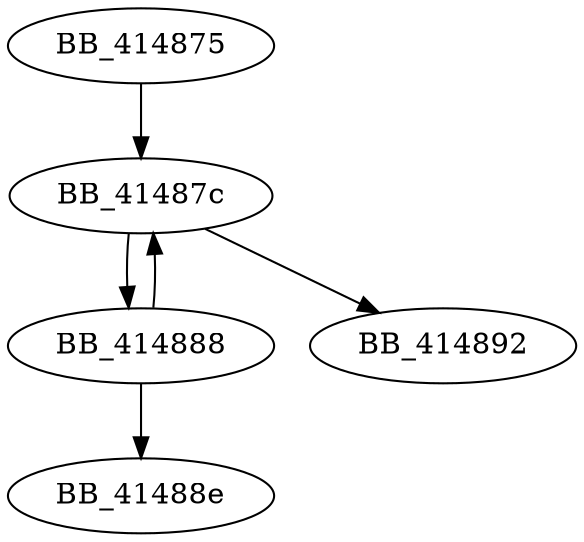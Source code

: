 DiGraph __GET_RTERRMSG{
BB_414875->BB_41487c
BB_41487c->BB_414888
BB_41487c->BB_414892
BB_414888->BB_41487c
BB_414888->BB_41488e
}
